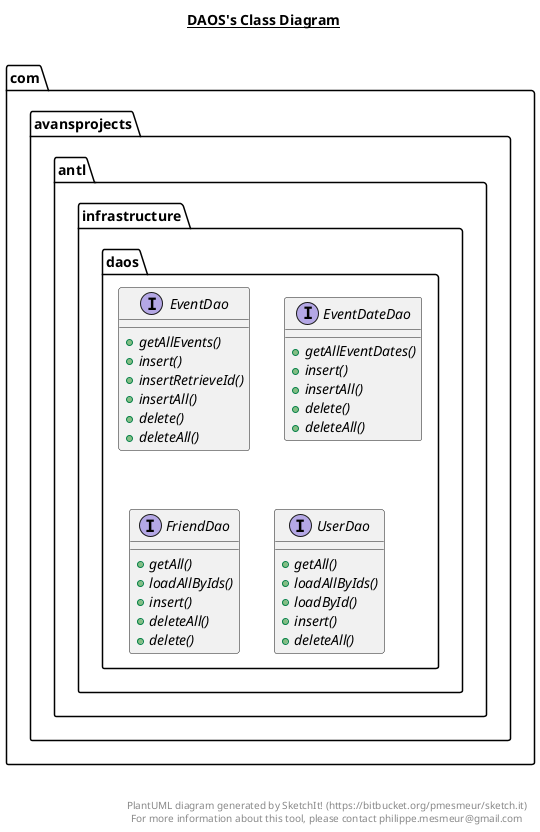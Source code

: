 @startuml

title __DAOS's Class Diagram__\n

  package com.avansprojects.antl {
    package com.avansprojects.antl.infrastructure.daos {
      interface EventDao {
          {abstract} + getAllEvents()
          {abstract} + insert()
          {abstract} + insertRetrieveId()
          {abstract} + insertAll()
          {abstract} + delete()
          {abstract} + deleteAll()
      }
    }
  }
  

  package com.avansprojects.antl {
    package com.avansprojects.antl.infrastructure.daos {
      interface EventDateDao {
          {abstract} + getAllEventDates()
          {abstract} + insert()
          {abstract} + insertAll()
          {abstract} + delete()
          {abstract} + deleteAll()
      }
    }
  }
  

  package com.avansprojects.antl {
    package com.avansprojects.antl.infrastructure.daos {
      interface FriendDao {
          {abstract} + getAll()
          {abstract} + loadAllByIds()
          {abstract} + insert()
          {abstract} + deleteAll()
          {abstract} + delete()
      }
    }
  }
  

  package com.avansprojects.antl {
    package com.avansprojects.antl.infrastructure.daos {
      interface UserDao {
          {abstract} + getAll()
          {abstract} + loadAllByIds()
          {abstract} + loadById()
          {abstract} + insert()
          {abstract} + deleteAll()
      }
    }
  }
  



right footer


PlantUML diagram generated by SketchIt! (https://bitbucket.org/pmesmeur/sketch.it)
For more information about this tool, please contact philippe.mesmeur@gmail.com
endfooter

@enduml
